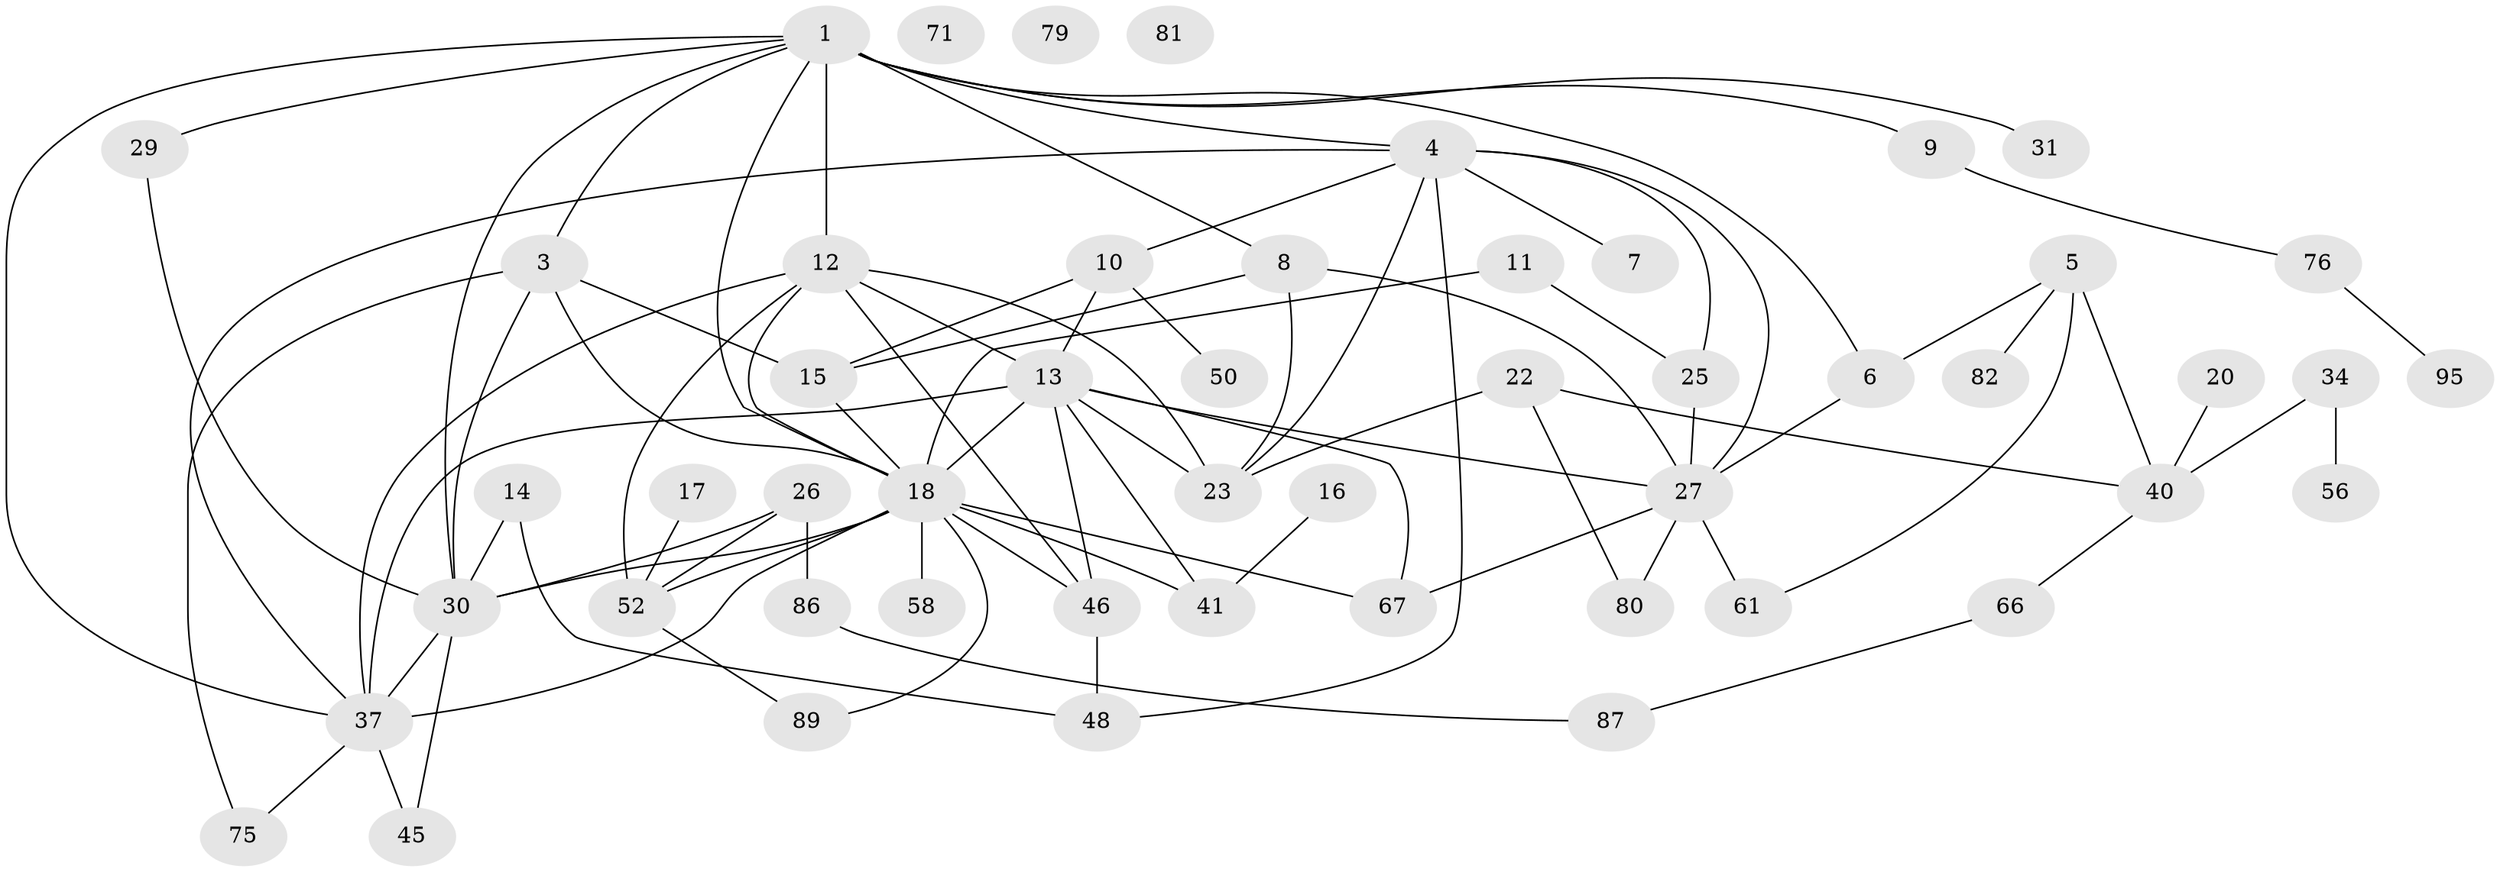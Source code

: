 // original degree distribution, {6: 0.00980392156862745, 7: 0.049019607843137254, 2: 0.29411764705882354, 4: 0.14705882352941177, 5: 0.08823529411764706, 1: 0.17647058823529413, 3: 0.19607843137254902, 0: 0.029411764705882353, 8: 0.00980392156862745}
// Generated by graph-tools (version 1.1) at 2025/13/03/09/25 04:13:10]
// undirected, 51 vertices, 86 edges
graph export_dot {
graph [start="1"]
  node [color=gray90,style=filled];
  1 [super="+2+43"];
  3 [super="+51"];
  4 [super="+84+38"];
  5 [super="+24+99"];
  6;
  7 [super="+64+32"];
  8 [super="+94"];
  9;
  10;
  11;
  12 [super="+73+21"];
  13 [super="+19+100+47"];
  14 [super="+68"];
  15 [super="+42+85+69"];
  16;
  17 [super="+57"];
  18 [super="+49+91+35"];
  20 [super="+101"];
  22 [super="+102"];
  23 [super="+63"];
  25 [super="+28"];
  26 [super="+72+65"];
  27 [super="+39+33"];
  29 [super="+44"];
  30 [super="+77+55+36"];
  31;
  34;
  37 [super="+62+92"];
  40 [super="+78+88"];
  41;
  45;
  46 [super="+83"];
  48;
  50;
  52 [super="+90"];
  56 [super="+59"];
  58;
  61;
  66 [super="+97"];
  67 [super="+74"];
  71;
  75 [super="+98"];
  76;
  79;
  80;
  81;
  82;
  86;
  87;
  89;
  95;
  1 -- 6 [weight=2];
  1 -- 8;
  1 -- 37;
  1 -- 4;
  1 -- 3;
  1 -- 9;
  1 -- 12;
  1 -- 18 [weight=2];
  1 -- 30;
  1 -- 31;
  1 -- 29;
  3 -- 18;
  3 -- 75;
  3 -- 30;
  3 -- 15;
  4 -- 37;
  4 -- 10;
  4 -- 48;
  4 -- 23;
  4 -- 27 [weight=2];
  4 -- 25;
  4 -- 7;
  5 -- 6;
  5 -- 40 [weight=2];
  5 -- 82;
  5 -- 61;
  6 -- 27;
  8 -- 23;
  8 -- 27 [weight=2];
  8 -- 15;
  9 -- 76;
  10 -- 50;
  10 -- 13;
  10 -- 15;
  11 -- 25;
  11 -- 18;
  12 -- 52;
  12 -- 37;
  12 -- 23;
  12 -- 46;
  12 -- 18;
  12 -- 13;
  13 -- 37 [weight=2];
  13 -- 67;
  13 -- 23;
  13 -- 41;
  13 -- 18 [weight=3];
  13 -- 27;
  13 -- 46;
  14 -- 48;
  14 -- 30;
  15 -- 18;
  16 -- 41;
  17 -- 52;
  18 -- 37;
  18 -- 30;
  18 -- 89;
  18 -- 46;
  18 -- 52 [weight=2];
  18 -- 41;
  18 -- 58;
  18 -- 67;
  20 -- 40;
  22 -- 23;
  22 -- 80;
  22 -- 40;
  25 -- 27;
  26 -- 52;
  26 -- 86;
  26 -- 30;
  27 -- 80;
  27 -- 67;
  27 -- 61;
  29 -- 30;
  30 -- 37;
  30 -- 45;
  34 -- 40;
  34 -- 56;
  37 -- 75;
  37 -- 45;
  40 -- 66;
  46 -- 48;
  52 -- 89;
  66 -- 87;
  76 -- 95;
  86 -- 87;
}
